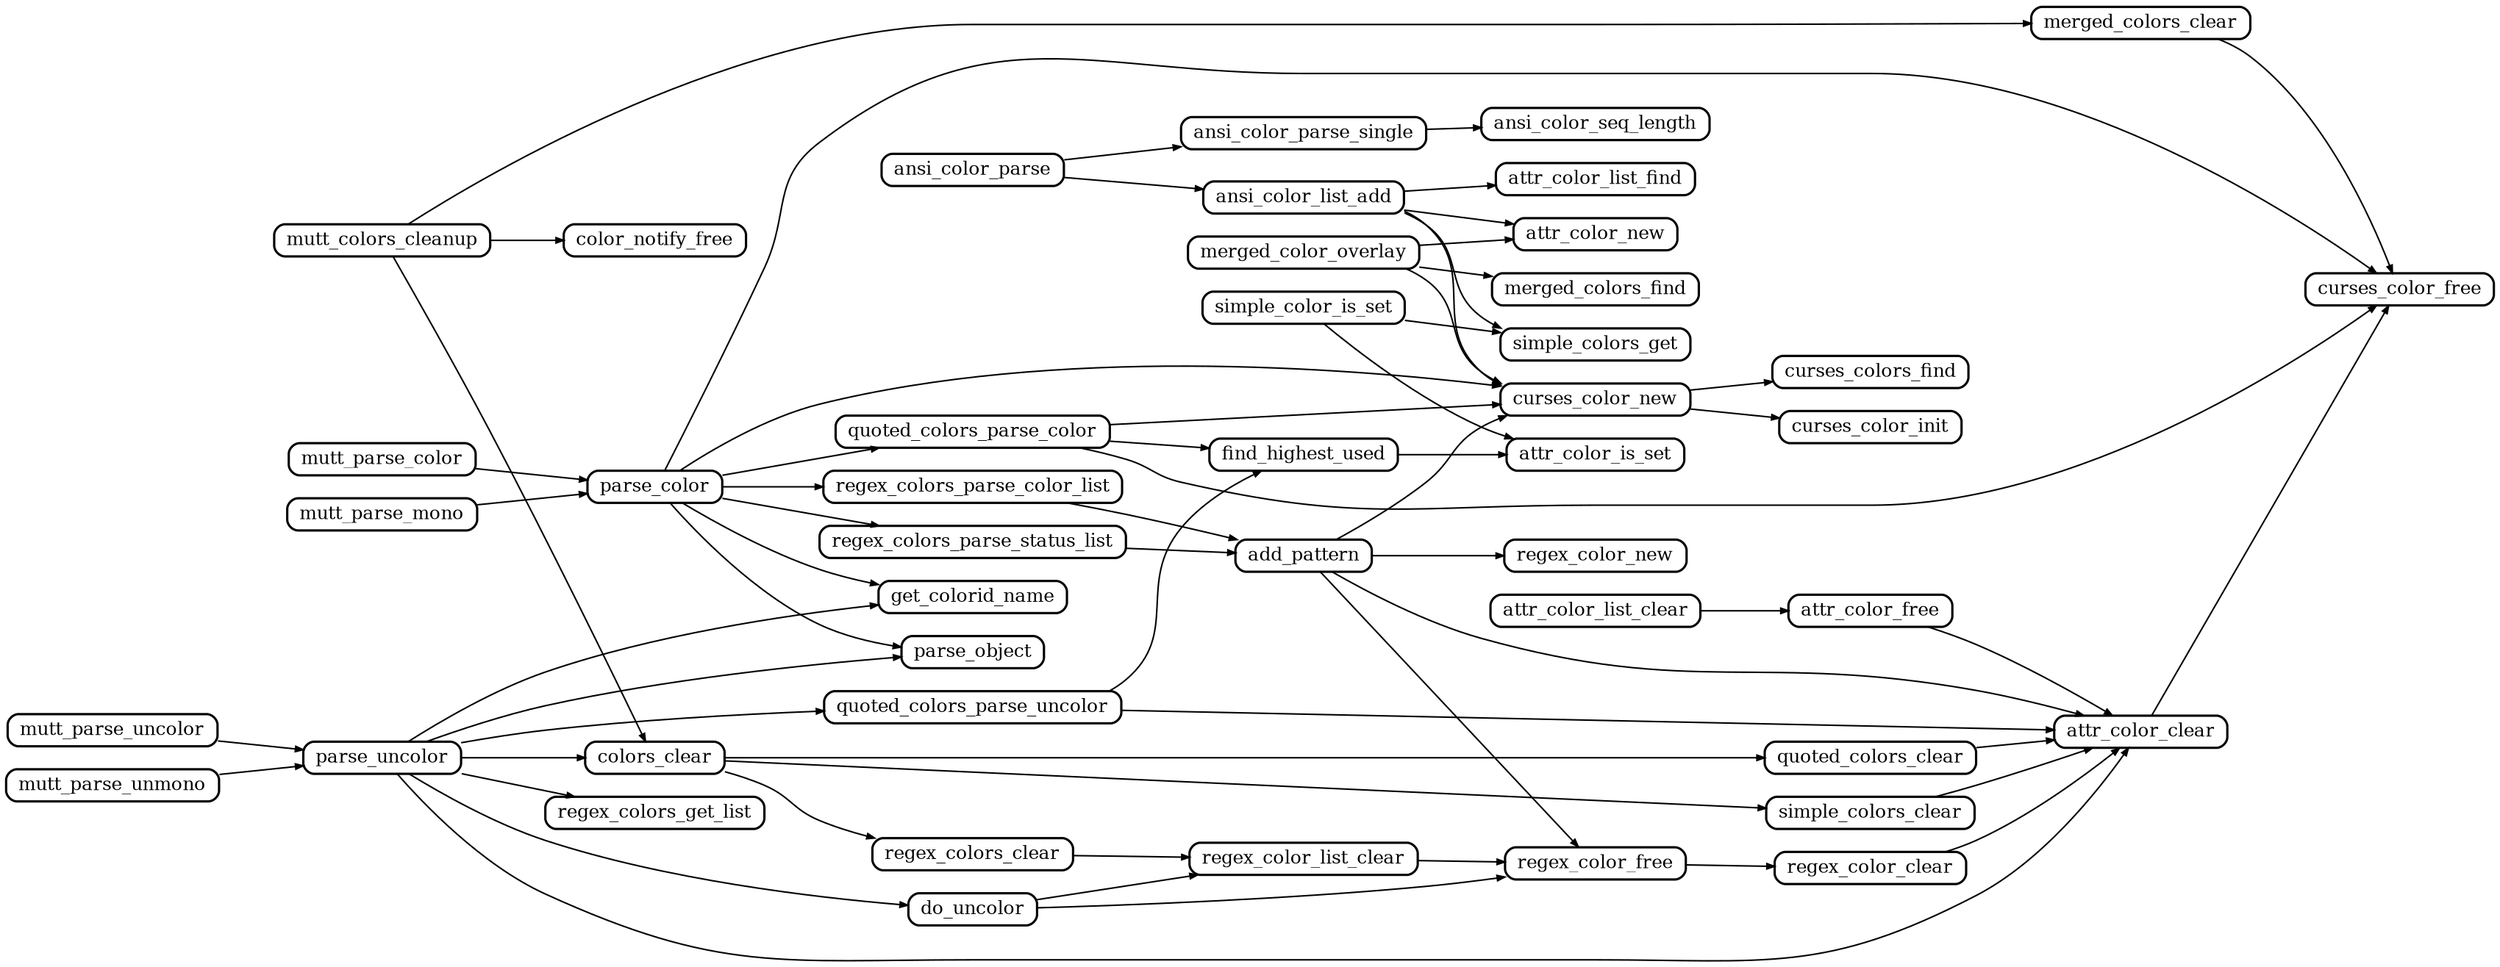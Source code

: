 digraph callgraph {
	graph [
		rankdir="LR"
		nodesep="0.2"
		ranksep="0.5"
		compound="true"
	]

	node [
		shape="Mrecord"
		fontsize="12"
		fillcolor="#ffffff"
		style="filled"
		height="0.2"
		penwidth="1.5"
		color="black"
	]

	edge [
		penwidth="1.0"
		arrowsize="0.5"
	]

	add_pattern -> attr_color_clear
	add_pattern -> curses_color_new
	add_pattern -> regex_color_free
	add_pattern -> regex_color_new
	ansi_color_list_add -> attr_color_list_find
	ansi_color_list_add -> attr_color_new
	ansi_color_list_add -> curses_color_new
	ansi_color_list_add -> simple_colors_get
	ansi_color_parse -> ansi_color_list_add
	ansi_color_parse -> ansi_color_parse_single
	ansi_color_parse_single -> ansi_color_seq_length
	attr_color_clear -> curses_color_free
	attr_color_free -> attr_color_clear
	attr_color_list_clear -> attr_color_free
	colors_clear -> quoted_colors_clear
	colors_clear -> regex_colors_clear
	colors_clear -> simple_colors_clear
	curses_color_new -> curses_colors_find
	curses_color_new -> curses_color_init
	do_uncolor -> regex_color_free
	do_uncolor -> regex_color_list_clear
	find_highest_used -> attr_color_is_set
	merged_colors_clear -> curses_color_free
	merged_color_overlay -> attr_color_new
	merged_color_overlay -> curses_color_new
	merged_color_overlay -> merged_colors_find
	mutt_colors_cleanup -> colors_clear
	mutt_colors_cleanup -> color_notify_free
	mutt_colors_cleanup -> merged_colors_clear
	mutt_parse_color -> parse_color
	mutt_parse_mono -> parse_color
	mutt_parse_uncolor -> parse_uncolor
	mutt_parse_unmono -> parse_uncolor
	parse_color -> curses_color_free
	parse_color -> curses_color_new
	parse_color -> get_colorid_name
	parse_color -> parse_object
	parse_color -> quoted_colors_parse_color
	parse_color -> regex_colors_parse_color_list
	parse_color -> regex_colors_parse_status_list
	parse_uncolor -> attr_color_clear
	parse_uncolor -> colors_clear
	parse_uncolor -> do_uncolor
	parse_uncolor -> get_colorid_name
	parse_uncolor -> parse_object
	parse_uncolor -> quoted_colors_parse_uncolor
	parse_uncolor -> regex_colors_get_list
	quoted_colors_clear -> attr_color_clear
	quoted_colors_parse_color -> curses_color_free
	quoted_colors_parse_color -> curses_color_new
	quoted_colors_parse_color -> find_highest_used
	quoted_colors_parse_uncolor -> attr_color_clear
	quoted_colors_parse_uncolor -> find_highest_used
	regex_colors_clear -> regex_color_list_clear
	regex_colors_parse_color_list -> add_pattern
	regex_colors_parse_status_list -> add_pattern
	regex_color_clear -> attr_color_clear
	regex_color_free -> regex_color_clear
	regex_color_list_clear -> regex_color_free
	simple_colors_clear -> attr_color_clear
	simple_color_is_set -> attr_color_is_set
	simple_color_is_set -> simple_colors_get

}
